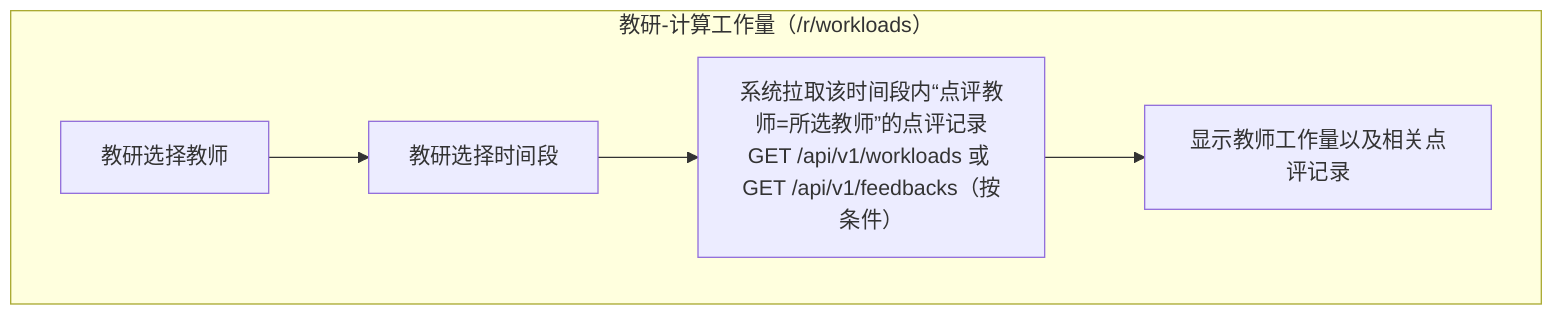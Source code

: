 flowchart TD
    subgraph R6[教研-计算工作量（/r/workloads）]
        chooseTeacher[教研选择教师]
        chooseTime[教研选择时间段]
        pullRecords[系统拉取该时间段内“点评教师=所选教师”的点评记录\nGET /api/v1/workloads 或 GET /api/v1/feedbacks（按条件）]
        showWorkload[显示教师工作量以及相关点评记录]
        chooseTeacher --> chooseTime --> pullRecords --> showWorkload
    end